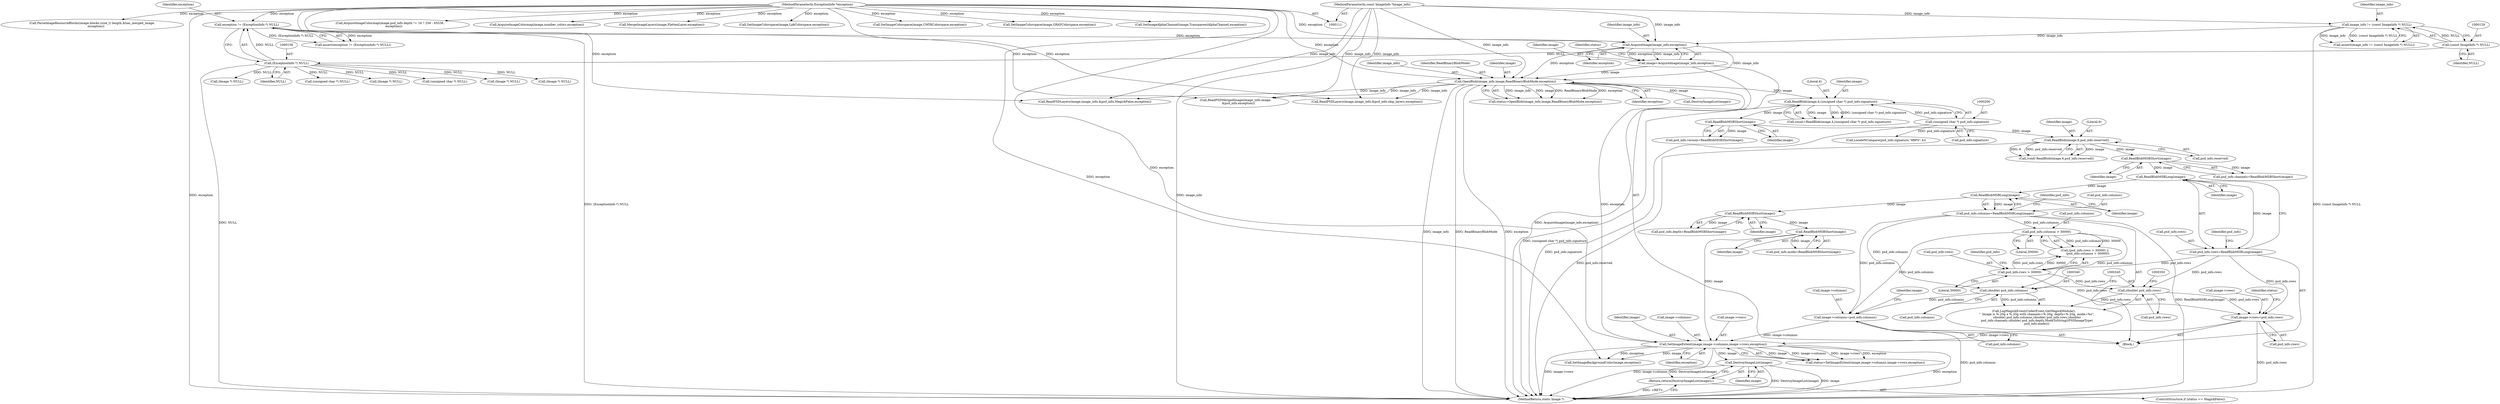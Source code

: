 digraph "0_ImageMagick_4b1b9c0522628887195bad3a6723f7000b0c9a58@pointer" {
"1000402" [label="(Call,DestroyImageList(image))"];
"1000388" [label="(Call,SetImageExtent(image,image->columns,image->rows,exception))"];
"1000325" [label="(Call,ReadBlobMSBShort(image))"];
"1000298" [label="(Call,ReadBlobMSBShort(image))"];
"1000271" [label="(Call,ReadBlobMSBLong(image))"];
"1000265" [label="(Call,ReadBlobMSBLong(image))"];
"1000250" [label="(Call,ReadBlobMSBShort(image))"];
"1000240" [label="(Call,ReadBlob(image,6,psd_info.reserved))"];
"1000208" [label="(Call,ReadBlobMSBShort(image))"];
"1000196" [label="(Call,ReadBlob(image,4,(unsigned char *) psd_info.signature))"];
"1000171" [label="(Call,OpenBlob(image_info,image,ReadBinaryBlobMode,exception))"];
"1000166" [label="(Call,AcquireImage(image_info,exception))"];
"1000126" [label="(Call,image_info != (const ImageInfo *) NULL)"];
"1000112" [label="(MethodParameterIn,const ImageInfo *image_info)"];
"1000128" [label="(Call,(const ImageInfo *) NULL)"];
"1000153" [label="(Call,exception != (ExceptionInfo *) NULL)"];
"1000113" [label="(MethodParameterIn,ExceptionInfo *exception)"];
"1000155" [label="(Call,(ExceptionInfo *) NULL)"];
"1000164" [label="(Call,image=AcquireImage(image_info,exception))"];
"1000199" [label="(Call,(unsigned char *) psd_info.signature)"];
"1000372" [label="(Call,image->columns=psd_info.columns)"];
"1000286" [label="(Call,psd_info.columns > 30000)"];
"1000267" [label="(Call,psd_info.columns=ReadBlobMSBLong(image))"];
"1000339" [label="(Call,(double) psd_info.columns)"];
"1000379" [label="(Call,image->rows=psd_info.rows)"];
"1000281" [label="(Call,psd_info.rows > 30000)"];
"1000261" [label="(Call,psd_info.rows=ReadBlobMSBLong(image))"];
"1000344" [label="(Call,(double) psd_info.rows)"];
"1000401" [label="(Return,return(DestroyImageList(image));)"];
"1000204" [label="(Call,psd_info.version=ReadBlobMSBShort(image))"];
"1000172" [label="(Identifier,image_info)"];
"1000281" [label="(Call,psd_info.rows > 30000)"];
"1000113" [label="(MethodParameterIn,ExceptionInfo *exception)"];
"1000130" [label="(Identifier,NULL)"];
"1000268" [label="(Call,psd_info.columns)"];
"1000251" [label="(Identifier,image)"];
"1000196" [label="(Call,ReadBlob(image,4,(unsigned char *) psd_info.signature))"];
"1000242" [label="(Literal,6)"];
"1000271" [label="(Call,ReadBlobMSBLong(image))"];
"1000194" [label="(Call,count=ReadBlob(image,4,(unsigned char *) psd_info.signature))"];
"1000175" [label="(Identifier,exception)"];
"1000198" [label="(Literal,4)"];
"1000388" [label="(Call,SetImageExtent(image,image->columns,image->rows,exception))"];
"1000436" [label="(Call,SetImageColorspace(image,CMYKColorspace,exception))"];
"1000280" [label="(Call,(psd_info.rows > 30000) ||\n      (psd_info.columns > 30000))"];
"1000397" [label="(ControlStructure,if (status == MagickFalse))"];
"1000504" [label="(Call,SetImageColorspace(image,GRAYColorspace,exception))"];
"1000403" [label="(Identifier,image)"];
"1000321" [label="(Call,psd_info.mode=ReadBlobMSBShort(image))"];
"1000262" [label="(Call,psd_info.rows)"];
"1001026" [label="(Call,SetImageAlphaChannel(image,TransparentAlphaChannel,exception))"];
"1000285" [label="(Literal,30000)"];
"1000406" [label="(Call,SetImageBackgroundColor(image,exception))"];
"1000154" [label="(Identifier,exception)"];
"1000152" [label="(Call,assert(exception != (ExceptionInfo *) NULL))"];
"1000246" [label="(Call,psd_info.channels=ReadBlobMSBShort(image))"];
"1000387" [label="(Identifier,status)"];
"1000243" [label="(Call,psd_info.reserved)"];
"1000165" [label="(Identifier,image)"];
"1000965" [label="(Call,ReadPSDMergedImage(image_info,image,\n      &psd_info,exception))"];
"1000240" [label="(Call,ReadBlob(image,6,psd_info.reserved))"];
"1000917" [label="(Call,(Image *) NULL)"];
"1000126" [label="(Call,image_info != (const ImageInfo *) NULL)"];
"1000372" [label="(Call,image->columns=psd_info.columns)"];
"1000326" [label="(Identifier,image)"];
"1000168" [label="(Identifier,exception)"];
"1000401" [label="(Return,return(DestroyImageList(image));)"];
"1000805" [label="(Call,ParseImageResourceBlocks(image,blocks,(size_t) length,&has_merged_image,\n        exception))"];
"1000474" [label="(Call,AcquireImageColormap(image,psd_info.depth != 16 ? 256 : 65536,\n        exception))"];
"1000286" [label="(Call,psd_info.columns > 30000)"];
"1000269" [label="(Identifier,psd_info)"];
"1000267" [label="(Call,psd_info.columns=ReadBlobMSBLong(image))"];
"1000155" [label="(Call,(ExceptionInfo *) NULL)"];
"1000250" [label="(Call,ReadBlobMSBShort(image))"];
"1000396" [label="(Identifier,exception)"];
"1000125" [label="(Call,assert(image_info != (const ImageInfo *) NULL))"];
"1000612" [label="(Call,AcquireImageColormap(image,number_colors,exception))"];
"1000383" [label="(Call,psd_info.rows)"];
"1000153" [label="(Call,exception != (ExceptionInfo *) NULL)"];
"1000277" [label="(Identifier,psd_info)"];
"1000294" [label="(Call,psd_info.depth=ReadBlobMSBShort(image))"];
"1000282" [label="(Call,psd_info.rows)"];
"1000335" [label="(Call,LogMagickEvent(CoderEvent,GetMagickModule(),\n      \"  Image is %.20g x %.20g with channels=%.20g, depth=%.20g, mode=%s\",\n      (double) psd_info.columns,(double) psd_info.rows,(double)\n      psd_info.channels,(double) psd_info.depth,ModeToString((PSDImageType)\n      psd_info.mode)))"];
"1000112" [label="(MethodParameterIn,const ImageInfo *image_info)"];
"1000380" [label="(Call,image->rows)"];
"1000164" [label="(Call,image=AcquireImage(image_info,exception))"];
"1000171" [label="(Call,OpenBlob(image_info,image,ReadBinaryBlobMode,exception))"];
"1000266" [label="(Identifier,image)"];
"1000325" [label="(Call,ReadBlobMSBShort(image))"];
"1000238" [label="(Call,(void) ReadBlob(image,6,psd_info.reserved))"];
"1000376" [label="(Call,psd_info.columns)"];
"1000209" [label="(Identifier,image)"];
"1000261" [label="(Call,psd_info.rows=ReadBlobMSBLong(image))"];
"1000197" [label="(Identifier,image)"];
"1000166" [label="(Call,AcquireImage(image_info,exception))"];
"1000272" [label="(Identifier,image)"];
"1000341" [label="(Call,psd_info.columns)"];
"1000339" [label="(Call,(double) psd_info.columns)"];
"1000186" [label="(Call,(Image *) NULL)"];
"1000389" [label="(Identifier,image)"];
"1000170" [label="(Identifier,status)"];
"1000128" [label="(Call,(const ImageInfo *) NULL)"];
"1000416" [label="(Call,(Image *) NULL)"];
"1001046" [label="(Call,MergeImageLayers(image,FlattenLayer,exception))"];
"1000379" [label="(Call,image->rows=psd_info.rows)"];
"1000899" [label="(Call,ReadPSDLayers(image,image_info,&psd_info,skip_layers,exception))"];
"1000241" [label="(Identifier,image)"];
"1000425" [label="(Call,SetImageColorspace(image,LabColorspace,exception))"];
"1000346" [label="(Call,psd_info.rows)"];
"1000208" [label="(Call,ReadBlobMSBShort(image))"];
"1000381" [label="(Identifier,image)"];
"1000157" [label="(Identifier,NULL)"];
"1000393" [label="(Call,image->rows)"];
"1000183" [label="(Call,DestroyImageList(image))"];
"1000290" [label="(Literal,30000)"];
"1000114" [label="(Block,)"];
"1000373" [label="(Call,image->columns)"];
"1000201" [label="(Call,psd_info.signature)"];
"1000402" [label="(Call,DestroyImageList(image))"];
"1000299" [label="(Identifier,image)"];
"1001061" [label="(MethodReturn,static Image *)"];
"1000298" [label="(Call,ReadBlobMSBShort(image))"];
"1000265" [label="(Call,ReadBlobMSBLong(image))"];
"1000169" [label="(Call,status=OpenBlob(image_info,image,ReadBinaryBlobMode,exception))"];
"1000991" [label="(Call,ReadPSDLayers(image,image_info,&psd_info,MagickFalse,exception))"];
"1000575" [label="(Call,(unsigned char *) NULL)"];
"1000199" [label="(Call,(unsigned char *) psd_info.signature)"];
"1000386" [label="(Call,status=SetImageExtent(image,image->columns,image->rows,exception))"];
"1001012" [label="(Call,(Image *) NULL)"];
"1000390" [label="(Call,image->columns)"];
"1000174" [label="(Identifier,ReadBinaryBlobMode)"];
"1000344" [label="(Call,(double) psd_info.rows)"];
"1000127" [label="(Identifier,image_info)"];
"1000217" [label="(Call,LocaleNCompare(psd_info.signature,\"8BPS\",4))"];
"1000762" [label="(Call,(unsigned char *) NULL)"];
"1000173" [label="(Identifier,image)"];
"1000287" [label="(Call,psd_info.columns)"];
"1000167" [label="(Identifier,image_info)"];
"1000288" [label="(Identifier,psd_info)"];
"1000402" -> "1000401"  [label="AST: "];
"1000402" -> "1000403"  [label="CFG: "];
"1000403" -> "1000402"  [label="AST: "];
"1000401" -> "1000402"  [label="CFG: "];
"1000402" -> "1001061"  [label="DDG: DestroyImageList(image)"];
"1000402" -> "1001061"  [label="DDG: image"];
"1000402" -> "1000401"  [label="DDG: DestroyImageList(image)"];
"1000388" -> "1000402"  [label="DDG: image"];
"1000388" -> "1000386"  [label="AST: "];
"1000388" -> "1000396"  [label="CFG: "];
"1000389" -> "1000388"  [label="AST: "];
"1000390" -> "1000388"  [label="AST: "];
"1000393" -> "1000388"  [label="AST: "];
"1000396" -> "1000388"  [label="AST: "];
"1000386" -> "1000388"  [label="CFG: "];
"1000388" -> "1001061"  [label="DDG: exception"];
"1000388" -> "1001061"  [label="DDG: image->rows"];
"1000388" -> "1001061"  [label="DDG: image->columns"];
"1000388" -> "1000386"  [label="DDG: image"];
"1000388" -> "1000386"  [label="DDG: image->columns"];
"1000388" -> "1000386"  [label="DDG: image->rows"];
"1000388" -> "1000386"  [label="DDG: exception"];
"1000325" -> "1000388"  [label="DDG: image"];
"1000372" -> "1000388"  [label="DDG: image->columns"];
"1000379" -> "1000388"  [label="DDG: image->rows"];
"1000171" -> "1000388"  [label="DDG: exception"];
"1000113" -> "1000388"  [label="DDG: exception"];
"1000388" -> "1000406"  [label="DDG: image"];
"1000388" -> "1000406"  [label="DDG: exception"];
"1000325" -> "1000321"  [label="AST: "];
"1000325" -> "1000326"  [label="CFG: "];
"1000326" -> "1000325"  [label="AST: "];
"1000321" -> "1000325"  [label="CFG: "];
"1000325" -> "1000321"  [label="DDG: image"];
"1000298" -> "1000325"  [label="DDG: image"];
"1000298" -> "1000294"  [label="AST: "];
"1000298" -> "1000299"  [label="CFG: "];
"1000299" -> "1000298"  [label="AST: "];
"1000294" -> "1000298"  [label="CFG: "];
"1000298" -> "1000294"  [label="DDG: image"];
"1000271" -> "1000298"  [label="DDG: image"];
"1000271" -> "1000267"  [label="AST: "];
"1000271" -> "1000272"  [label="CFG: "];
"1000272" -> "1000271"  [label="AST: "];
"1000267" -> "1000271"  [label="CFG: "];
"1000271" -> "1000267"  [label="DDG: image"];
"1000265" -> "1000271"  [label="DDG: image"];
"1000265" -> "1000261"  [label="AST: "];
"1000265" -> "1000266"  [label="CFG: "];
"1000266" -> "1000265"  [label="AST: "];
"1000261" -> "1000265"  [label="CFG: "];
"1000265" -> "1000261"  [label="DDG: image"];
"1000250" -> "1000265"  [label="DDG: image"];
"1000250" -> "1000246"  [label="AST: "];
"1000250" -> "1000251"  [label="CFG: "];
"1000251" -> "1000250"  [label="AST: "];
"1000246" -> "1000250"  [label="CFG: "];
"1000250" -> "1000246"  [label="DDG: image"];
"1000240" -> "1000250"  [label="DDG: image"];
"1000240" -> "1000238"  [label="AST: "];
"1000240" -> "1000243"  [label="CFG: "];
"1000241" -> "1000240"  [label="AST: "];
"1000242" -> "1000240"  [label="AST: "];
"1000243" -> "1000240"  [label="AST: "];
"1000238" -> "1000240"  [label="CFG: "];
"1000240" -> "1001061"  [label="DDG: psd_info.reserved"];
"1000240" -> "1000238"  [label="DDG: image"];
"1000240" -> "1000238"  [label="DDG: 6"];
"1000240" -> "1000238"  [label="DDG: psd_info.reserved"];
"1000208" -> "1000240"  [label="DDG: image"];
"1000208" -> "1000204"  [label="AST: "];
"1000208" -> "1000209"  [label="CFG: "];
"1000209" -> "1000208"  [label="AST: "];
"1000204" -> "1000208"  [label="CFG: "];
"1000208" -> "1000204"  [label="DDG: image"];
"1000196" -> "1000208"  [label="DDG: image"];
"1000196" -> "1000194"  [label="AST: "];
"1000196" -> "1000199"  [label="CFG: "];
"1000197" -> "1000196"  [label="AST: "];
"1000198" -> "1000196"  [label="AST: "];
"1000199" -> "1000196"  [label="AST: "];
"1000194" -> "1000196"  [label="CFG: "];
"1000196" -> "1001061"  [label="DDG: (unsigned char *) psd_info.signature"];
"1000196" -> "1000194"  [label="DDG: image"];
"1000196" -> "1000194"  [label="DDG: 4"];
"1000196" -> "1000194"  [label="DDG: (unsigned char *) psd_info.signature"];
"1000171" -> "1000196"  [label="DDG: image"];
"1000199" -> "1000196"  [label="DDG: psd_info.signature"];
"1000171" -> "1000169"  [label="AST: "];
"1000171" -> "1000175"  [label="CFG: "];
"1000172" -> "1000171"  [label="AST: "];
"1000173" -> "1000171"  [label="AST: "];
"1000174" -> "1000171"  [label="AST: "];
"1000175" -> "1000171"  [label="AST: "];
"1000169" -> "1000171"  [label="CFG: "];
"1000171" -> "1001061"  [label="DDG: image_info"];
"1000171" -> "1001061"  [label="DDG: ReadBinaryBlobMode"];
"1000171" -> "1001061"  [label="DDG: exception"];
"1000171" -> "1000169"  [label="DDG: image_info"];
"1000171" -> "1000169"  [label="DDG: image"];
"1000171" -> "1000169"  [label="DDG: ReadBinaryBlobMode"];
"1000171" -> "1000169"  [label="DDG: exception"];
"1000166" -> "1000171"  [label="DDG: image_info"];
"1000166" -> "1000171"  [label="DDG: exception"];
"1000112" -> "1000171"  [label="DDG: image_info"];
"1000164" -> "1000171"  [label="DDG: image"];
"1000113" -> "1000171"  [label="DDG: exception"];
"1000171" -> "1000183"  [label="DDG: image"];
"1000171" -> "1000899"  [label="DDG: image_info"];
"1000171" -> "1000965"  [label="DDG: image_info"];
"1000171" -> "1000991"  [label="DDG: image_info"];
"1000166" -> "1000164"  [label="AST: "];
"1000166" -> "1000168"  [label="CFG: "];
"1000167" -> "1000166"  [label="AST: "];
"1000168" -> "1000166"  [label="AST: "];
"1000164" -> "1000166"  [label="CFG: "];
"1000166" -> "1000164"  [label="DDG: image_info"];
"1000166" -> "1000164"  [label="DDG: exception"];
"1000126" -> "1000166"  [label="DDG: image_info"];
"1000112" -> "1000166"  [label="DDG: image_info"];
"1000153" -> "1000166"  [label="DDG: exception"];
"1000113" -> "1000166"  [label="DDG: exception"];
"1000126" -> "1000125"  [label="AST: "];
"1000126" -> "1000128"  [label="CFG: "];
"1000127" -> "1000126"  [label="AST: "];
"1000128" -> "1000126"  [label="AST: "];
"1000125" -> "1000126"  [label="CFG: "];
"1000126" -> "1001061"  [label="DDG: (const ImageInfo *) NULL"];
"1000126" -> "1000125"  [label="DDG: image_info"];
"1000126" -> "1000125"  [label="DDG: (const ImageInfo *) NULL"];
"1000112" -> "1000126"  [label="DDG: image_info"];
"1000128" -> "1000126"  [label="DDG: NULL"];
"1000112" -> "1000111"  [label="AST: "];
"1000112" -> "1001061"  [label="DDG: image_info"];
"1000112" -> "1000899"  [label="DDG: image_info"];
"1000112" -> "1000965"  [label="DDG: image_info"];
"1000112" -> "1000991"  [label="DDG: image_info"];
"1000128" -> "1000130"  [label="CFG: "];
"1000129" -> "1000128"  [label="AST: "];
"1000130" -> "1000128"  [label="AST: "];
"1000128" -> "1000155"  [label="DDG: NULL"];
"1000153" -> "1000152"  [label="AST: "];
"1000153" -> "1000155"  [label="CFG: "];
"1000154" -> "1000153"  [label="AST: "];
"1000155" -> "1000153"  [label="AST: "];
"1000152" -> "1000153"  [label="CFG: "];
"1000153" -> "1001061"  [label="DDG: (ExceptionInfo *) NULL"];
"1000153" -> "1000152"  [label="DDG: exception"];
"1000153" -> "1000152"  [label="DDG: (ExceptionInfo *) NULL"];
"1000113" -> "1000153"  [label="DDG: exception"];
"1000155" -> "1000153"  [label="DDG: NULL"];
"1000113" -> "1000111"  [label="AST: "];
"1000113" -> "1001061"  [label="DDG: exception"];
"1000113" -> "1000406"  [label="DDG: exception"];
"1000113" -> "1000425"  [label="DDG: exception"];
"1000113" -> "1000436"  [label="DDG: exception"];
"1000113" -> "1000474"  [label="DDG: exception"];
"1000113" -> "1000504"  [label="DDG: exception"];
"1000113" -> "1000612"  [label="DDG: exception"];
"1000113" -> "1000805"  [label="DDG: exception"];
"1000113" -> "1000899"  [label="DDG: exception"];
"1000113" -> "1000965"  [label="DDG: exception"];
"1000113" -> "1000991"  [label="DDG: exception"];
"1000113" -> "1001026"  [label="DDG: exception"];
"1000113" -> "1001046"  [label="DDG: exception"];
"1000155" -> "1000157"  [label="CFG: "];
"1000156" -> "1000155"  [label="AST: "];
"1000157" -> "1000155"  [label="AST: "];
"1000155" -> "1001061"  [label="DDG: NULL"];
"1000155" -> "1000186"  [label="DDG: NULL"];
"1000155" -> "1000416"  [label="DDG: NULL"];
"1000155" -> "1000575"  [label="DDG: NULL"];
"1000155" -> "1000762"  [label="DDG: NULL"];
"1000155" -> "1000917"  [label="DDG: NULL"];
"1000155" -> "1001012"  [label="DDG: NULL"];
"1000164" -> "1000114"  [label="AST: "];
"1000165" -> "1000164"  [label="AST: "];
"1000170" -> "1000164"  [label="CFG: "];
"1000164" -> "1001061"  [label="DDG: AcquireImage(image_info,exception)"];
"1000199" -> "1000201"  [label="CFG: "];
"1000200" -> "1000199"  [label="AST: "];
"1000201" -> "1000199"  [label="AST: "];
"1000199" -> "1001061"  [label="DDG: psd_info.signature"];
"1000199" -> "1000217"  [label="DDG: psd_info.signature"];
"1000372" -> "1000114"  [label="AST: "];
"1000372" -> "1000376"  [label="CFG: "];
"1000373" -> "1000372"  [label="AST: "];
"1000376" -> "1000372"  [label="AST: "];
"1000381" -> "1000372"  [label="CFG: "];
"1000372" -> "1001061"  [label="DDG: psd_info.columns"];
"1000286" -> "1000372"  [label="DDG: psd_info.columns"];
"1000267" -> "1000372"  [label="DDG: psd_info.columns"];
"1000339" -> "1000372"  [label="DDG: psd_info.columns"];
"1000286" -> "1000280"  [label="AST: "];
"1000286" -> "1000290"  [label="CFG: "];
"1000287" -> "1000286"  [label="AST: "];
"1000290" -> "1000286"  [label="AST: "];
"1000280" -> "1000286"  [label="CFG: "];
"1000286" -> "1000280"  [label="DDG: psd_info.columns"];
"1000286" -> "1000280"  [label="DDG: 30000"];
"1000267" -> "1000286"  [label="DDG: psd_info.columns"];
"1000286" -> "1000339"  [label="DDG: psd_info.columns"];
"1000267" -> "1000114"  [label="AST: "];
"1000268" -> "1000267"  [label="AST: "];
"1000277" -> "1000267"  [label="CFG: "];
"1000267" -> "1001061"  [label="DDG: ReadBlobMSBLong(image)"];
"1000267" -> "1000339"  [label="DDG: psd_info.columns"];
"1000339" -> "1000335"  [label="AST: "];
"1000339" -> "1000341"  [label="CFG: "];
"1000340" -> "1000339"  [label="AST: "];
"1000341" -> "1000339"  [label="AST: "];
"1000345" -> "1000339"  [label="CFG: "];
"1000339" -> "1000335"  [label="DDG: psd_info.columns"];
"1000379" -> "1000114"  [label="AST: "];
"1000379" -> "1000383"  [label="CFG: "];
"1000380" -> "1000379"  [label="AST: "];
"1000383" -> "1000379"  [label="AST: "];
"1000387" -> "1000379"  [label="CFG: "];
"1000379" -> "1001061"  [label="DDG: psd_info.rows"];
"1000281" -> "1000379"  [label="DDG: psd_info.rows"];
"1000261" -> "1000379"  [label="DDG: psd_info.rows"];
"1000344" -> "1000379"  [label="DDG: psd_info.rows"];
"1000281" -> "1000280"  [label="AST: "];
"1000281" -> "1000285"  [label="CFG: "];
"1000282" -> "1000281"  [label="AST: "];
"1000285" -> "1000281"  [label="AST: "];
"1000288" -> "1000281"  [label="CFG: "];
"1000280" -> "1000281"  [label="CFG: "];
"1000281" -> "1000280"  [label="DDG: psd_info.rows"];
"1000281" -> "1000280"  [label="DDG: 30000"];
"1000261" -> "1000281"  [label="DDG: psd_info.rows"];
"1000281" -> "1000344"  [label="DDG: psd_info.rows"];
"1000261" -> "1000114"  [label="AST: "];
"1000262" -> "1000261"  [label="AST: "];
"1000269" -> "1000261"  [label="CFG: "];
"1000261" -> "1000344"  [label="DDG: psd_info.rows"];
"1000344" -> "1000335"  [label="AST: "];
"1000344" -> "1000346"  [label="CFG: "];
"1000345" -> "1000344"  [label="AST: "];
"1000346" -> "1000344"  [label="AST: "];
"1000350" -> "1000344"  [label="CFG: "];
"1000344" -> "1000335"  [label="DDG: psd_info.rows"];
"1000401" -> "1000397"  [label="AST: "];
"1001061" -> "1000401"  [label="CFG: "];
"1000401" -> "1001061"  [label="DDG: <RET>"];
}
